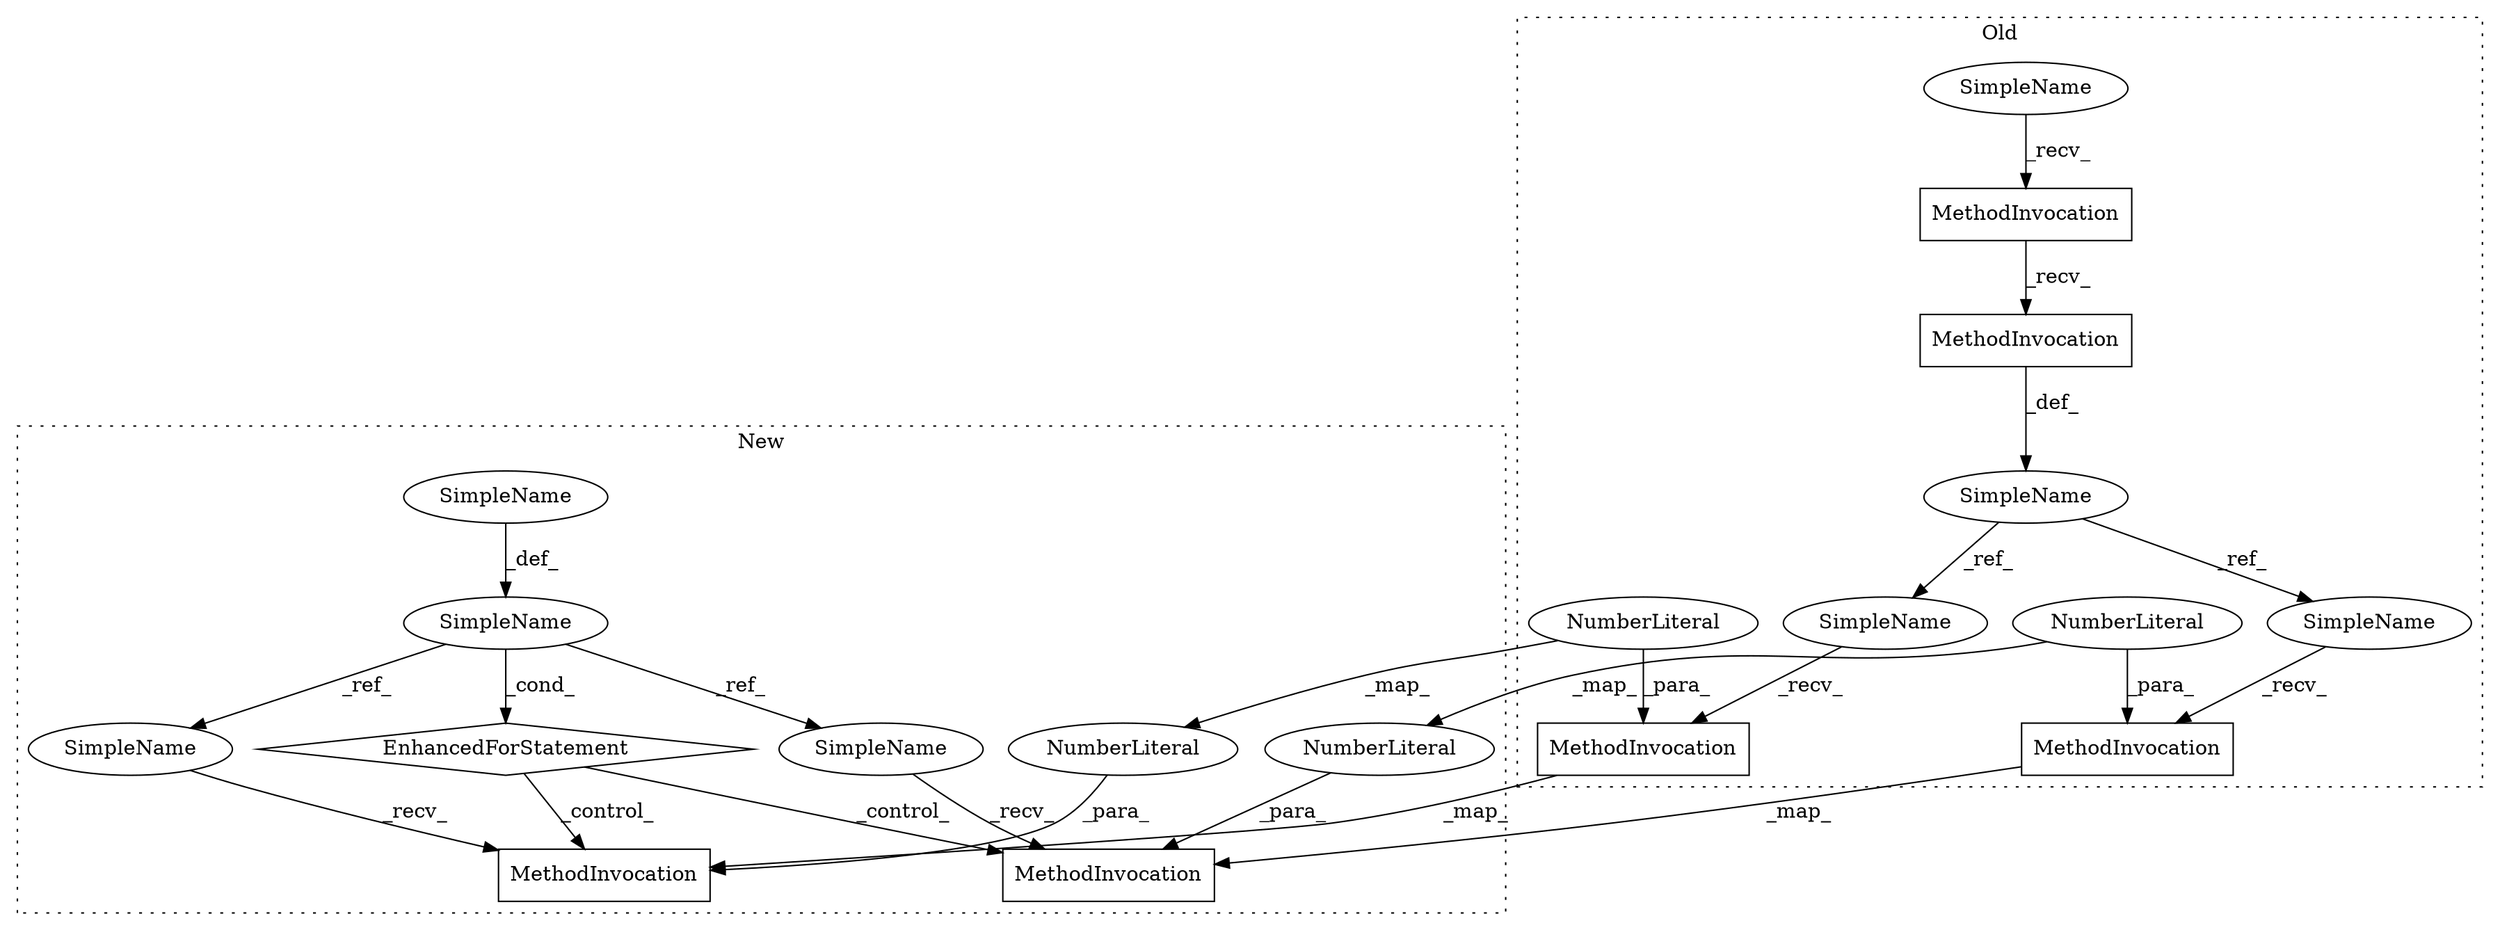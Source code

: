 digraph G {
subgraph cluster0 {
1 [label="MethodInvocation" a="32" s="3074,3086" l="8,1" shape="box"];
3 [label="MethodInvocation" a="32" s="3041,3053" l="8,1" shape="box"];
4 [label="MethodInvocation" a="32" s="3014" l="7" shape="box"];
5 [label="MethodInvocation" a="32" s="3003" l="10" shape="box"];
8 [label="NumberLiteral" a="34" s="3085" l="1" shape="ellipse"];
10 [label="NumberLiteral" a="34" s="3052" l="1" shape="ellipse"];
11 [label="SimpleName" a="42" s="2974" l="13" shape="ellipse"];
13 [label="SimpleName" a="42" s="3060" l="13" shape="ellipse"];
15 [label="SimpleName" a="42" s="2990" l="12" shape="ellipse"];
18 [label="SimpleName" a="42" s="3027" l="13" shape="ellipse"];
label = "Old";
style="dotted";
}
subgraph cluster1 {
2 [label="MethodInvocation" a="32" s="4109,4121" l="8,1" shape="box"];
6 [label="MethodInvocation" a="32" s="4136,4148" l="8,1" shape="box"];
7 [label="NumberLiteral" a="34" s="4144" l="1" shape="ellipse"];
9 [label="NumberLiteral" a="34" s="4117" l="1" shape="ellipse"];
12 [label="SimpleName" a="42" s="4081" l="12" shape="ellipse"];
14 [label="SimpleName" a="42" s="4103" l="5" shape="ellipse"];
16 [label="SimpleName" a="42" s="4130" l="5" shape="ellipse"];
17 [label="SimpleName" a="42" s="4073" l="5" shape="ellipse"];
19 [label="EnhancedForStatement" a="70" s="4046,4093" l="5,2" shape="diamond"];
label = "New";
style="dotted";
}
1 -> 2 [label="_map_"];
3 -> 6 [label="_map_"];
4 -> 11 [label="_def_"];
5 -> 4 [label="_recv_"];
7 -> 6 [label="_para_"];
8 -> 1 [label="_para_"];
8 -> 9 [label="_map_"];
9 -> 2 [label="_para_"];
10 -> 3 [label="_para_"];
10 -> 7 [label="_map_"];
11 -> 13 [label="_ref_"];
11 -> 18 [label="_ref_"];
12 -> 17 [label="_def_"];
13 -> 1 [label="_recv_"];
14 -> 2 [label="_recv_"];
15 -> 5 [label="_recv_"];
16 -> 6 [label="_recv_"];
17 -> 16 [label="_ref_"];
17 -> 19 [label="_cond_"];
17 -> 14 [label="_ref_"];
18 -> 3 [label="_recv_"];
19 -> 6 [label="_control_"];
19 -> 2 [label="_control_"];
}